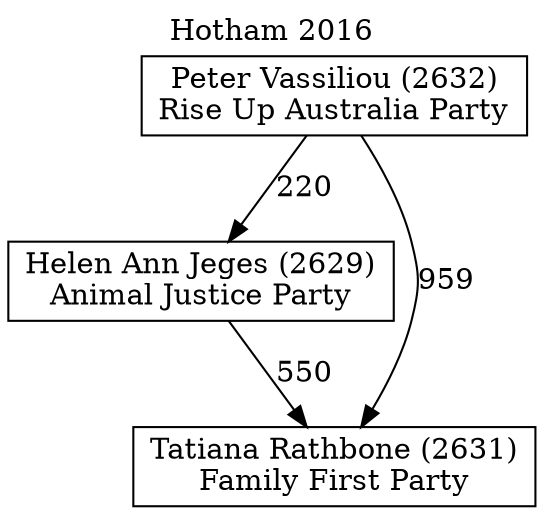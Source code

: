 // House preference flow
digraph "Tatiana Rathbone (2631)_Hotham_2016" {
	graph [label="Hotham 2016" labelloc=t mclimit=10]
	node [shape=box]
	"Helen Ann Jeges (2629)" [label="Helen Ann Jeges (2629)
Animal Justice Party"]
	"Tatiana Rathbone (2631)" [label="Tatiana Rathbone (2631)
Family First Party"]
	"Peter Vassiliou (2632)" [label="Peter Vassiliou (2632)
Rise Up Australia Party"]
	"Helen Ann Jeges (2629)" -> "Tatiana Rathbone (2631)" [label=550]
	"Peter Vassiliou (2632)" -> "Tatiana Rathbone (2631)" [label=959]
	"Peter Vassiliou (2632)" -> "Helen Ann Jeges (2629)" [label=220]
}
